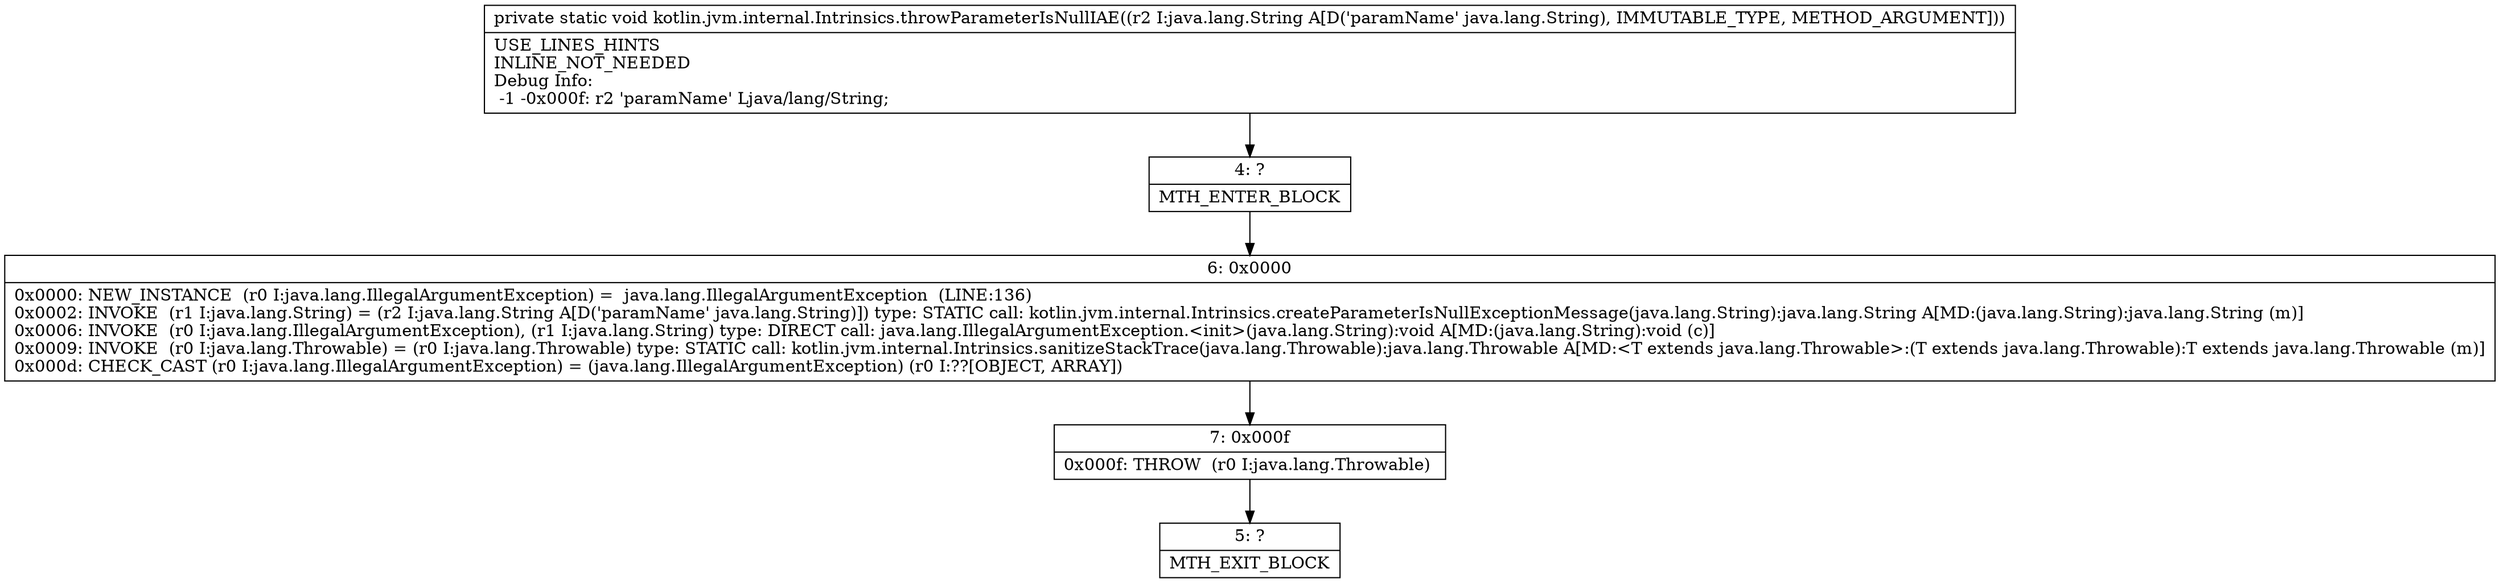digraph "CFG forkotlin.jvm.internal.Intrinsics.throwParameterIsNullIAE(Ljava\/lang\/String;)V" {
Node_4 [shape=record,label="{4\:\ ?|MTH_ENTER_BLOCK\l}"];
Node_6 [shape=record,label="{6\:\ 0x0000|0x0000: NEW_INSTANCE  (r0 I:java.lang.IllegalArgumentException) =  java.lang.IllegalArgumentException  (LINE:136)\l0x0002: INVOKE  (r1 I:java.lang.String) = (r2 I:java.lang.String A[D('paramName' java.lang.String)]) type: STATIC call: kotlin.jvm.internal.Intrinsics.createParameterIsNullExceptionMessage(java.lang.String):java.lang.String A[MD:(java.lang.String):java.lang.String (m)]\l0x0006: INVOKE  (r0 I:java.lang.IllegalArgumentException), (r1 I:java.lang.String) type: DIRECT call: java.lang.IllegalArgumentException.\<init\>(java.lang.String):void A[MD:(java.lang.String):void (c)]\l0x0009: INVOKE  (r0 I:java.lang.Throwable) = (r0 I:java.lang.Throwable) type: STATIC call: kotlin.jvm.internal.Intrinsics.sanitizeStackTrace(java.lang.Throwable):java.lang.Throwable A[MD:\<T extends java.lang.Throwable\>:(T extends java.lang.Throwable):T extends java.lang.Throwable (m)]\l0x000d: CHECK_CAST (r0 I:java.lang.IllegalArgumentException) = (java.lang.IllegalArgumentException) (r0 I:??[OBJECT, ARRAY]) \l}"];
Node_7 [shape=record,label="{7\:\ 0x000f|0x000f: THROW  (r0 I:java.lang.Throwable) \l}"];
Node_5 [shape=record,label="{5\:\ ?|MTH_EXIT_BLOCK\l}"];
MethodNode[shape=record,label="{private static void kotlin.jvm.internal.Intrinsics.throwParameterIsNullIAE((r2 I:java.lang.String A[D('paramName' java.lang.String), IMMUTABLE_TYPE, METHOD_ARGUMENT]))  | USE_LINES_HINTS\lINLINE_NOT_NEEDED\lDebug Info:\l  \-1 \-0x000f: r2 'paramName' Ljava\/lang\/String;\l}"];
MethodNode -> Node_4;Node_4 -> Node_6;
Node_6 -> Node_7;
Node_7 -> Node_5;
}

